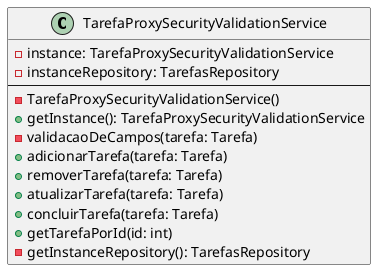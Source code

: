 @startuml

skinparam lineType ortho

class TarefaProxySecurityValidationService {
    - instance: TarefaProxySecurityValidationService
    - instanceRepository: TarefasRepository
    --
    - TarefaProxySecurityValidationService()
    + getInstance(): TarefaProxySecurityValidationService
    - validacaoDeCampos(tarefa: Tarefa)
    + adicionarTarefa(tarefa: Tarefa)
    + removerTarefa(tarefa: Tarefa)
    + atualizarTarefa(tarefa: Tarefa)
    + concluirTarefa(tarefa: Tarefa)
    + getTarefaPorId(id: int)
    - getInstanceRepository(): TarefasRepository
}

@enduml
